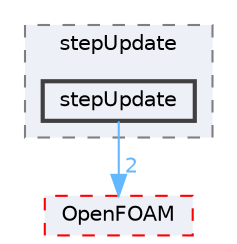 digraph "src/optimisation/adjointOptimisation/adjoint/optimisation/lineSearch/stepUpdate/stepUpdate"
{
 // LATEX_PDF_SIZE
  bgcolor="transparent";
  edge [fontname=Helvetica,fontsize=10,labelfontname=Helvetica,labelfontsize=10];
  node [fontname=Helvetica,fontsize=10,shape=box,height=0.2,width=0.4];
  compound=true
  subgraph clusterdir_48ff6cf3bcfd4c166e74b44c227ffdcc {
    graph [ bgcolor="#edf0f7", pencolor="grey50", label="stepUpdate", fontname=Helvetica,fontsize=10 style="filled,dashed", URL="dir_48ff6cf3bcfd4c166e74b44c227ffdcc.html",tooltip=""]
  dir_d958aed662f3736c21f169a153a800c6 [label="stepUpdate", fillcolor="#edf0f7", color="grey25", style="filled,bold", URL="dir_d958aed662f3736c21f169a153a800c6.html",tooltip=""];
  }
  dir_c5473ff19b20e6ec4dfe5c310b3778a8 [label="OpenFOAM", fillcolor="#edf0f7", color="red", style="filled,dashed", URL="dir_c5473ff19b20e6ec4dfe5c310b3778a8.html",tooltip=""];
  dir_d958aed662f3736c21f169a153a800c6->dir_c5473ff19b20e6ec4dfe5c310b3778a8 [headlabel="2", labeldistance=1.5 headhref="dir_003770_002695.html" href="dir_003770_002695.html" color="steelblue1" fontcolor="steelblue1"];
}
